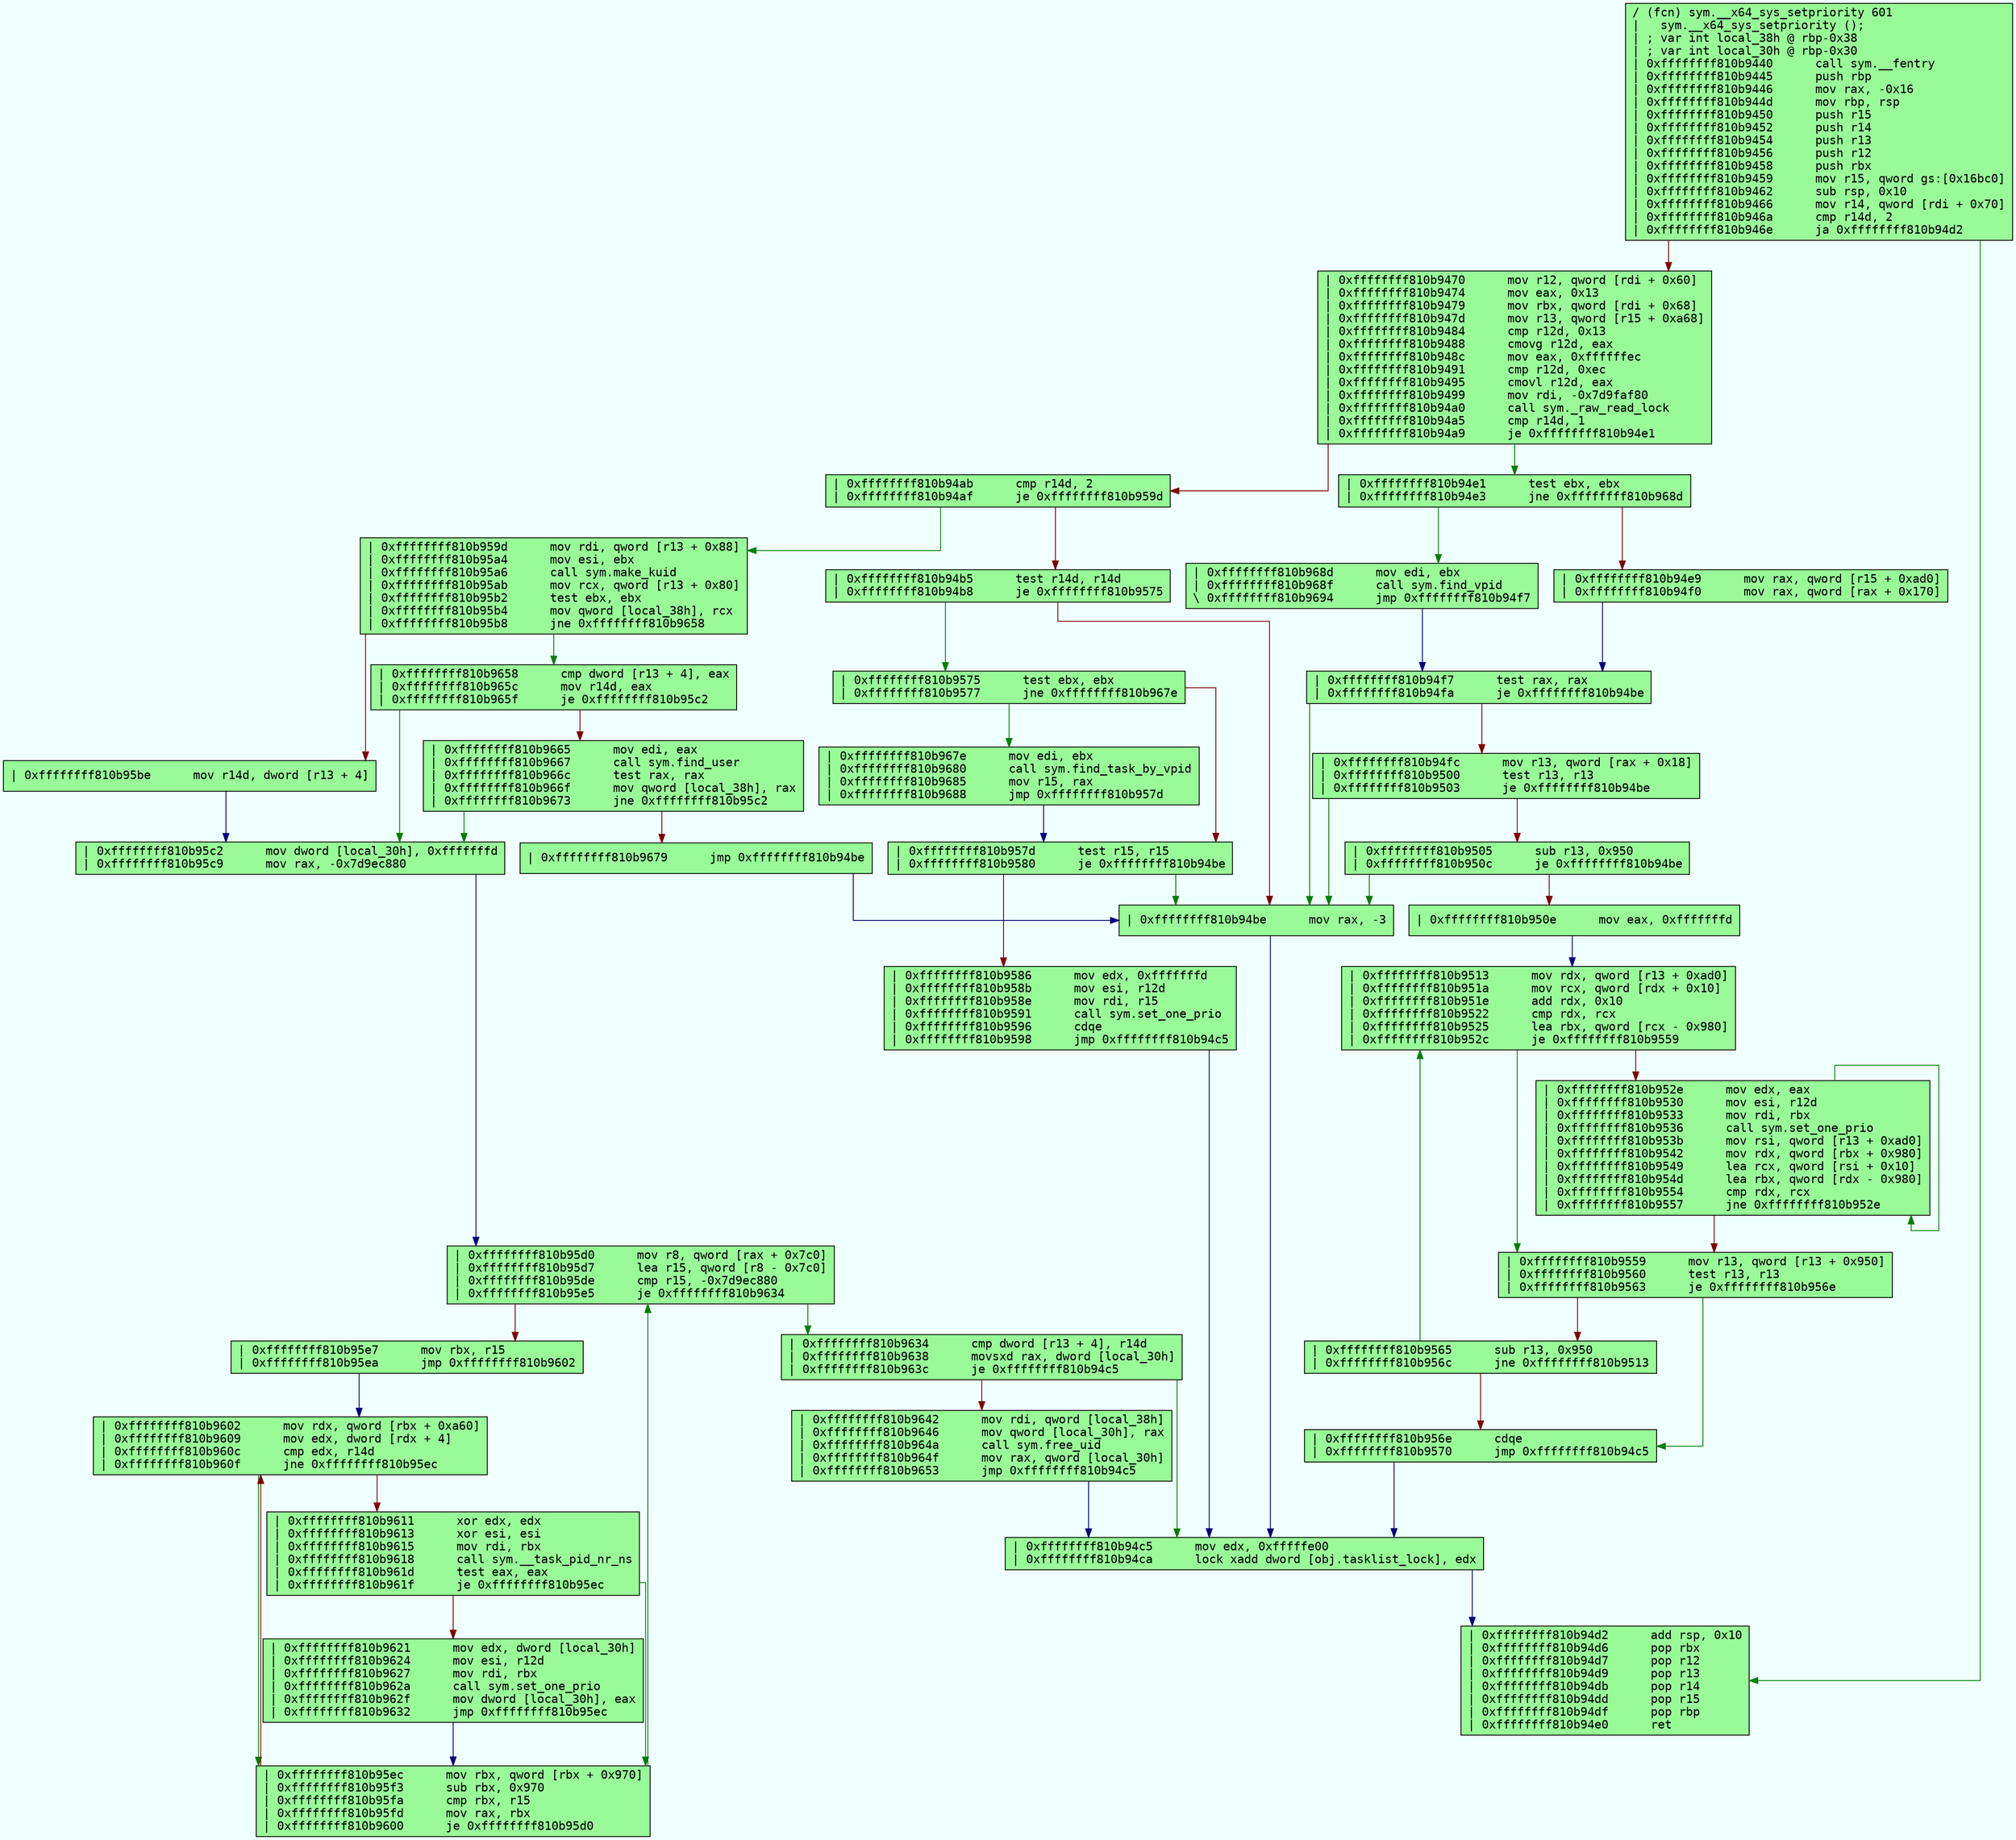 digraph code {
	graph [bgcolor=azure fontsize=8 fontname="Courier" splines="ortho"];
	node [fillcolor=gray style=filled shape=box];
	edge [arrowhead="normal"];
	"0xffffffff810b9440" -> "0xffffffff810b94d2" [color="#007f00"];
	"0xffffffff810b9440" -> "0xffffffff810b9470" [color="#7f0000"];
	"0xffffffff810b9440" [URL="sym.__x64_sys_setpriority/0xffffffff810b9440", fillcolor="palegreen",color="black", fontname="Courier",label="/ (fcn) sym.__x64_sys_setpriority 601\l|   sym.__x64_sys_setpriority ();\l| ; var int local_38h @ rbp-0x38\l| ; var int local_30h @ rbp-0x30\l| 0xffffffff810b9440      call sym.__fentry\l| 0xffffffff810b9445      push rbp\l| 0xffffffff810b9446      mov rax, -0x16\l| 0xffffffff810b944d      mov rbp, rsp\l| 0xffffffff810b9450      push r15\l| 0xffffffff810b9452      push r14\l| 0xffffffff810b9454      push r13\l| 0xffffffff810b9456      push r12\l| 0xffffffff810b9458      push rbx\l| 0xffffffff810b9459      mov r15, qword gs:[0x16bc0]\l| 0xffffffff810b9462      sub rsp, 0x10\l| 0xffffffff810b9466      mov r14, qword [rdi + 0x70]\l| 0xffffffff810b946a      cmp r14d, 2\l| 0xffffffff810b946e      ja 0xffffffff810b94d2\l"]
	"0xffffffff810b9470" -> "0xffffffff810b94e1" [color="#007f00"];
	"0xffffffff810b9470" -> "0xffffffff810b94ab" [color="#7f0000"];
	"0xffffffff810b9470" [URL="sym.__x64_sys_setpriority/0xffffffff810b9470", fillcolor="palegreen",color="black", fontname="Courier",label="| 0xffffffff810b9470      mov r12, qword [rdi + 0x60]\l| 0xffffffff810b9474      mov eax, 0x13\l| 0xffffffff810b9479      mov rbx, qword [rdi + 0x68]\l| 0xffffffff810b947d      mov r13, qword [r15 + 0xa68]\l| 0xffffffff810b9484      cmp r12d, 0x13\l| 0xffffffff810b9488      cmovg r12d, eax\l| 0xffffffff810b948c      mov eax, 0xffffffec\l| 0xffffffff810b9491      cmp r12d, 0xec\l| 0xffffffff810b9495      cmovl r12d, eax\l| 0xffffffff810b9499      mov rdi, -0x7d9faf80\l| 0xffffffff810b94a0      call sym._raw_read_lock\l| 0xffffffff810b94a5      cmp r14d, 1\l| 0xffffffff810b94a9      je 0xffffffff810b94e1\l"]
	"0xffffffff810b94ab" -> "0xffffffff810b959d" [color="#007f00"];
	"0xffffffff810b94ab" -> "0xffffffff810b94b5" [color="#7f0000"];
	"0xffffffff810b94ab" [URL="sym.__x64_sys_setpriority/0xffffffff810b94ab", fillcolor="palegreen",color="black", fontname="Courier",label="| 0xffffffff810b94ab      cmp r14d, 2\l| 0xffffffff810b94af      je 0xffffffff810b959d\l"]
	"0xffffffff810b94b5" -> "0xffffffff810b9575" [color="#007f00"];
	"0xffffffff810b94b5" -> "0xffffffff810b94be" [color="#7f0000"];
	"0xffffffff810b94b5" [URL="sym.__x64_sys_setpriority/0xffffffff810b94b5", fillcolor="palegreen",color="black", fontname="Courier",label="| 0xffffffff810b94b5      test r14d, r14d\l| 0xffffffff810b94b8      je 0xffffffff810b9575\l"]
	"0xffffffff810b94be" -> "0xffffffff810b94c5" [color="#00007f"];
	"0xffffffff810b94be" [URL="sym.__x64_sys_setpriority/0xffffffff810b94be", fillcolor="palegreen",color="black", fontname="Courier",label="| 0xffffffff810b94be      mov rax, -3\l"]
	"0xffffffff810b94c5" -> "0xffffffff810b94d2" [color="#00007f"];
	"0xffffffff810b94c5" [URL="sym.__x64_sys_setpriority/0xffffffff810b94c5", fillcolor="palegreen",color="black", fontname="Courier",label="| 0xffffffff810b94c5      mov edx, 0xfffffe00\l| 0xffffffff810b94ca      lock xadd dword [obj.tasklist_lock], edx\l"]
	"0xffffffff810b94d2" [URL="sym.__x64_sys_setpriority/0xffffffff810b94d2", fillcolor="palegreen",color="black", fontname="Courier",label="| 0xffffffff810b94d2      add rsp, 0x10\l| 0xffffffff810b94d6      pop rbx\l| 0xffffffff810b94d7      pop r12\l| 0xffffffff810b94d9      pop r13\l| 0xffffffff810b94db      pop r14\l| 0xffffffff810b94dd      pop r15\l| 0xffffffff810b94df      pop rbp\l| 0xffffffff810b94e0      ret\l"]
	"0xffffffff810b94e1" -> "0xffffffff810b968d" [color="#007f00"];
	"0xffffffff810b94e1" -> "0xffffffff810b94e9" [color="#7f0000"];
	"0xffffffff810b94e1" [URL="sym.__x64_sys_setpriority/0xffffffff810b94e1", fillcolor="palegreen",color="black", fontname="Courier",label="| 0xffffffff810b94e1      test ebx, ebx\l| 0xffffffff810b94e3      jne 0xffffffff810b968d\l"]
	"0xffffffff810b94e9" -> "0xffffffff810b94f7" [color="#00007f"];
	"0xffffffff810b94e9" [URL="sym.__x64_sys_setpriority/0xffffffff810b94e9", fillcolor="palegreen",color="black", fontname="Courier",label="| 0xffffffff810b94e9      mov rax, qword [r15 + 0xad0]\l| 0xffffffff810b94f0      mov rax, qword [rax + 0x170]\l"]
	"0xffffffff810b94f7" -> "0xffffffff810b94be" [color="#007f00"];
	"0xffffffff810b94f7" -> "0xffffffff810b94fc" [color="#7f0000"];
	"0xffffffff810b94f7" [URL="sym.__x64_sys_setpriority/0xffffffff810b94f7", fillcolor="palegreen",color="black", fontname="Courier",label="| 0xffffffff810b94f7      test rax, rax\l| 0xffffffff810b94fa      je 0xffffffff810b94be\l"]
	"0xffffffff810b94fc" -> "0xffffffff810b94be" [color="#007f00"];
	"0xffffffff810b94fc" -> "0xffffffff810b9505" [color="#7f0000"];
	"0xffffffff810b94fc" [URL="sym.__x64_sys_setpriority/0xffffffff810b94fc", fillcolor="palegreen",color="black", fontname="Courier",label="| 0xffffffff810b94fc      mov r13, qword [rax + 0x18]\l| 0xffffffff810b9500      test r13, r13\l| 0xffffffff810b9503      je 0xffffffff810b94be\l"]
	"0xffffffff810b9505" -> "0xffffffff810b94be" [color="#007f00"];
	"0xffffffff810b9505" -> "0xffffffff810b950e" [color="#7f0000"];
	"0xffffffff810b9505" [URL="sym.__x64_sys_setpriority/0xffffffff810b9505", fillcolor="palegreen",color="black", fontname="Courier",label="| 0xffffffff810b9505      sub r13, 0x950\l| 0xffffffff810b950c      je 0xffffffff810b94be\l"]
	"0xffffffff810b950e" -> "0xffffffff810b9513" [color="#00007f"];
	"0xffffffff810b950e" [URL="sym.__x64_sys_setpriority/0xffffffff810b950e", fillcolor="palegreen",color="black", fontname="Courier",label="| 0xffffffff810b950e      mov eax, 0xfffffffd\l"]
	"0xffffffff810b9513" -> "0xffffffff810b9559" [color="#007f00"];
	"0xffffffff810b9513" -> "0xffffffff810b952e" [color="#7f0000"];
	"0xffffffff810b9513" [URL="sym.__x64_sys_setpriority/0xffffffff810b9513", fillcolor="palegreen",color="black", fontname="Courier",label="| 0xffffffff810b9513      mov rdx, qword [r13 + 0xad0]\l| 0xffffffff810b951a      mov rcx, qword [rdx + 0x10]\l| 0xffffffff810b951e      add rdx, 0x10\l| 0xffffffff810b9522      cmp rdx, rcx\l| 0xffffffff810b9525      lea rbx, qword [rcx - 0x980]\l| 0xffffffff810b952c      je 0xffffffff810b9559\l"]
	"0xffffffff810b952e" -> "0xffffffff810b952e" [color="#007f00"];
	"0xffffffff810b952e" -> "0xffffffff810b9559" [color="#7f0000"];
	"0xffffffff810b952e" [URL="sym.__x64_sys_setpriority/0xffffffff810b952e", fillcolor="palegreen",color="black", fontname="Courier",label="| 0xffffffff810b952e      mov edx, eax\l| 0xffffffff810b9530      mov esi, r12d\l| 0xffffffff810b9533      mov rdi, rbx\l| 0xffffffff810b9536      call sym.set_one_prio\l| 0xffffffff810b953b      mov rsi, qword [r13 + 0xad0]\l| 0xffffffff810b9542      mov rdx, qword [rbx + 0x980]\l| 0xffffffff810b9549      lea rcx, qword [rsi + 0x10]\l| 0xffffffff810b954d      lea rbx, qword [rdx - 0x980]\l| 0xffffffff810b9554      cmp rdx, rcx\l| 0xffffffff810b9557      jne 0xffffffff810b952e\l"]
	"0xffffffff810b9559" -> "0xffffffff810b956e" [color="#007f00"];
	"0xffffffff810b9559" -> "0xffffffff810b9565" [color="#7f0000"];
	"0xffffffff810b9559" [URL="sym.__x64_sys_setpriority/0xffffffff810b9559", fillcolor="palegreen",color="black", fontname="Courier",label="| 0xffffffff810b9559      mov r13, qword [r13 + 0x950]\l| 0xffffffff810b9560      test r13, r13\l| 0xffffffff810b9563      je 0xffffffff810b956e\l"]
	"0xffffffff810b9565" -> "0xffffffff810b9513" [color="#007f00"];
	"0xffffffff810b9565" -> "0xffffffff810b956e" [color="#7f0000"];
	"0xffffffff810b9565" [URL="sym.__x64_sys_setpriority/0xffffffff810b9565", fillcolor="palegreen",color="black", fontname="Courier",label="| 0xffffffff810b9565      sub r13, 0x950\l| 0xffffffff810b956c      jne 0xffffffff810b9513\l"]
	"0xffffffff810b956e" -> "0xffffffff810b94c5" [color="#00007f"];
	"0xffffffff810b956e" [URL="sym.__x64_sys_setpriority/0xffffffff810b956e", fillcolor="palegreen",color="black", fontname="Courier",label="| 0xffffffff810b956e      cdqe\l| 0xffffffff810b9570      jmp 0xffffffff810b94c5\l"]
	"0xffffffff810b9575" -> "0xffffffff810b967e" [color="#007f00"];
	"0xffffffff810b9575" -> "0xffffffff810b957d" [color="#7f0000"];
	"0xffffffff810b9575" [URL="sym.__x64_sys_setpriority/0xffffffff810b9575", fillcolor="palegreen",color="black", fontname="Courier",label="| 0xffffffff810b9575      test ebx, ebx\l| 0xffffffff810b9577      jne 0xffffffff810b967e\l"]
	"0xffffffff810b957d" -> "0xffffffff810b94be" [color="#007f00"];
	"0xffffffff810b957d" -> "0xffffffff810b9586" [color="#7f0000"];
	"0xffffffff810b957d" [URL="sym.__x64_sys_setpriority/0xffffffff810b957d", fillcolor="palegreen",color="black", fontname="Courier",label="| 0xffffffff810b957d      test r15, r15\l| 0xffffffff810b9580      je 0xffffffff810b94be\l"]
	"0xffffffff810b9586" -> "0xffffffff810b94c5" [color="#00007f"];
	"0xffffffff810b9586" [URL="sym.__x64_sys_setpriority/0xffffffff810b9586", fillcolor="palegreen",color="black", fontname="Courier",label="| 0xffffffff810b9586      mov edx, 0xfffffffd\l| 0xffffffff810b958b      mov esi, r12d\l| 0xffffffff810b958e      mov rdi, r15\l| 0xffffffff810b9591      call sym.set_one_prio\l| 0xffffffff810b9596      cdqe\l| 0xffffffff810b9598      jmp 0xffffffff810b94c5\l"]
	"0xffffffff810b959d" -> "0xffffffff810b9658" [color="#007f00"];
	"0xffffffff810b959d" -> "0xffffffff810b95be" [color="#7f0000"];
	"0xffffffff810b959d" [URL="sym.__x64_sys_setpriority/0xffffffff810b959d", fillcolor="palegreen",color="black", fontname="Courier",label="| 0xffffffff810b959d      mov rdi, qword [r13 + 0x88]\l| 0xffffffff810b95a4      mov esi, ebx\l| 0xffffffff810b95a6      call sym.make_kuid\l| 0xffffffff810b95ab      mov rcx, qword [r13 + 0x80]\l| 0xffffffff810b95b2      test ebx, ebx\l| 0xffffffff810b95b4      mov qword [local_38h], rcx\l| 0xffffffff810b95b8      jne 0xffffffff810b9658\l"]
	"0xffffffff810b95be" -> "0xffffffff810b95c2" [color="#00007f"];
	"0xffffffff810b95be" [URL="sym.__x64_sys_setpriority/0xffffffff810b95be", fillcolor="palegreen",color="black", fontname="Courier",label="| 0xffffffff810b95be      mov r14d, dword [r13 + 4]\l"]
	"0xffffffff810b95c2" -> "0xffffffff810b95d0" [color="#00007f"];
	"0xffffffff810b95c2" [URL="sym.__x64_sys_setpriority/0xffffffff810b95c2", fillcolor="palegreen",color="black", fontname="Courier",label="| 0xffffffff810b95c2      mov dword [local_30h], 0xfffffffd\l| 0xffffffff810b95c9      mov rax, -0x7d9ec880\l"]
	"0xffffffff810b95d0" -> "0xffffffff810b9634" [color="#007f00"];
	"0xffffffff810b95d0" -> "0xffffffff810b95e7" [color="#7f0000"];
	"0xffffffff810b95d0" [URL="sym.__x64_sys_setpriority/0xffffffff810b95d0", fillcolor="palegreen",color="black", fontname="Courier",label="| 0xffffffff810b95d0      mov r8, qword [rax + 0x7c0]\l| 0xffffffff810b95d7      lea r15, qword [r8 - 0x7c0]\l| 0xffffffff810b95de      cmp r15, -0x7d9ec880\l| 0xffffffff810b95e5      je 0xffffffff810b9634\l"]
	"0xffffffff810b95e7" -> "0xffffffff810b9602" [color="#00007f"];
	"0xffffffff810b95e7" [URL="sym.__x64_sys_setpriority/0xffffffff810b95e7", fillcolor="palegreen",color="black", fontname="Courier",label="| 0xffffffff810b95e7      mov rbx, r15\l| 0xffffffff810b95ea      jmp 0xffffffff810b9602\l"]
	"0xffffffff810b95ec" -> "0xffffffff810b95d0" [color="#007f00"];
	"0xffffffff810b95ec" -> "0xffffffff810b9602" [color="#7f0000"];
	"0xffffffff810b95ec" [URL="sym.__x64_sys_setpriority/0xffffffff810b95ec", fillcolor="palegreen",color="black", fontname="Courier",label="| 0xffffffff810b95ec      mov rbx, qword [rbx + 0x970]\l| 0xffffffff810b95f3      sub rbx, 0x970\l| 0xffffffff810b95fa      cmp rbx, r15\l| 0xffffffff810b95fd      mov rax, rbx\l| 0xffffffff810b9600      je 0xffffffff810b95d0\l"]
	"0xffffffff810b9602" -> "0xffffffff810b95ec" [color="#007f00"];
	"0xffffffff810b9602" -> "0xffffffff810b9611" [color="#7f0000"];
	"0xffffffff810b9602" [URL="sym.__x64_sys_setpriority/0xffffffff810b9602", fillcolor="palegreen",color="black", fontname="Courier",label="| 0xffffffff810b9602      mov rdx, qword [rbx + 0xa60]\l| 0xffffffff810b9609      mov edx, dword [rdx + 4]\l| 0xffffffff810b960c      cmp edx, r14d\l| 0xffffffff810b960f      jne 0xffffffff810b95ec\l"]
	"0xffffffff810b9611" -> "0xffffffff810b95ec" [color="#007f00"];
	"0xffffffff810b9611" -> "0xffffffff810b9621" [color="#7f0000"];
	"0xffffffff810b9611" [URL="sym.__x64_sys_setpriority/0xffffffff810b9611", fillcolor="palegreen",color="black", fontname="Courier",label="| 0xffffffff810b9611      xor edx, edx\l| 0xffffffff810b9613      xor esi, esi\l| 0xffffffff810b9615      mov rdi, rbx\l| 0xffffffff810b9618      call sym.__task_pid_nr_ns\l| 0xffffffff810b961d      test eax, eax\l| 0xffffffff810b961f      je 0xffffffff810b95ec\l"]
	"0xffffffff810b9621" -> "0xffffffff810b95ec" [color="#00007f"];
	"0xffffffff810b9621" [URL="sym.__x64_sys_setpriority/0xffffffff810b9621", fillcolor="palegreen",color="black", fontname="Courier",label="| 0xffffffff810b9621      mov edx, dword [local_30h]\l| 0xffffffff810b9624      mov esi, r12d\l| 0xffffffff810b9627      mov rdi, rbx\l| 0xffffffff810b962a      call sym.set_one_prio\l| 0xffffffff810b962f      mov dword [local_30h], eax\l| 0xffffffff810b9632      jmp 0xffffffff810b95ec\l"]
	"0xffffffff810b9634" -> "0xffffffff810b94c5" [color="#007f00"];
	"0xffffffff810b9634" -> "0xffffffff810b9642" [color="#7f0000"];
	"0xffffffff810b9634" [URL="sym.__x64_sys_setpriority/0xffffffff810b9634", fillcolor="palegreen",color="black", fontname="Courier",label="| 0xffffffff810b9634      cmp dword [r13 + 4], r14d\l| 0xffffffff810b9638      movsxd rax, dword [local_30h]\l| 0xffffffff810b963c      je 0xffffffff810b94c5\l"]
	"0xffffffff810b9642" -> "0xffffffff810b94c5" [color="#00007f"];
	"0xffffffff810b9642" [URL="sym.__x64_sys_setpriority/0xffffffff810b9642", fillcolor="palegreen",color="black", fontname="Courier",label="| 0xffffffff810b9642      mov rdi, qword [local_38h]\l| 0xffffffff810b9646      mov qword [local_30h], rax\l| 0xffffffff810b964a      call sym.free_uid\l| 0xffffffff810b964f      mov rax, qword [local_30h]\l| 0xffffffff810b9653      jmp 0xffffffff810b94c5\l"]
	"0xffffffff810b9658" -> "0xffffffff810b95c2" [color="#007f00"];
	"0xffffffff810b9658" -> "0xffffffff810b9665" [color="#7f0000"];
	"0xffffffff810b9658" [URL="sym.__x64_sys_setpriority/0xffffffff810b9658", fillcolor="palegreen",color="black", fontname="Courier",label="| 0xffffffff810b9658      cmp dword [r13 + 4], eax\l| 0xffffffff810b965c      mov r14d, eax\l| 0xffffffff810b965f      je 0xffffffff810b95c2\l"]
	"0xffffffff810b9665" -> "0xffffffff810b95c2" [color="#007f00"];
	"0xffffffff810b9665" -> "0xffffffff810b9679" [color="#7f0000"];
	"0xffffffff810b9665" [URL="sym.__x64_sys_setpriority/0xffffffff810b9665", fillcolor="palegreen",color="black", fontname="Courier",label="| 0xffffffff810b9665      mov edi, eax\l| 0xffffffff810b9667      call sym.find_user\l| 0xffffffff810b966c      test rax, rax\l| 0xffffffff810b966f      mov qword [local_38h], rax\l| 0xffffffff810b9673      jne 0xffffffff810b95c2\l"]
	"0xffffffff810b9679" -> "0xffffffff810b94be" [color="#00007f"];
	"0xffffffff810b9679" [URL="sym.__x64_sys_setpriority/0xffffffff810b9679", fillcolor="palegreen",color="black", fontname="Courier",label="| 0xffffffff810b9679      jmp 0xffffffff810b94be\l"]
	"0xffffffff810b967e" -> "0xffffffff810b957d" [color="#00007f"];
	"0xffffffff810b967e" [URL="sym.__x64_sys_setpriority/0xffffffff810b967e", fillcolor="palegreen",color="black", fontname="Courier",label="| 0xffffffff810b967e      mov edi, ebx\l| 0xffffffff810b9680      call sym.find_task_by_vpid\l| 0xffffffff810b9685      mov r15, rax\l| 0xffffffff810b9688      jmp 0xffffffff810b957d\l"]
	"0xffffffff810b968d" -> "0xffffffff810b94f7" [color="#00007f"];
	"0xffffffff810b968d" [URL="sym.__x64_sys_setpriority/0xffffffff810b968d", fillcolor="palegreen",color="black", fontname="Courier",label="| 0xffffffff810b968d      mov edi, ebx\l| 0xffffffff810b968f      call sym.find_vpid\l\\ 0xffffffff810b9694      jmp 0xffffffff810b94f7\l"]
}
